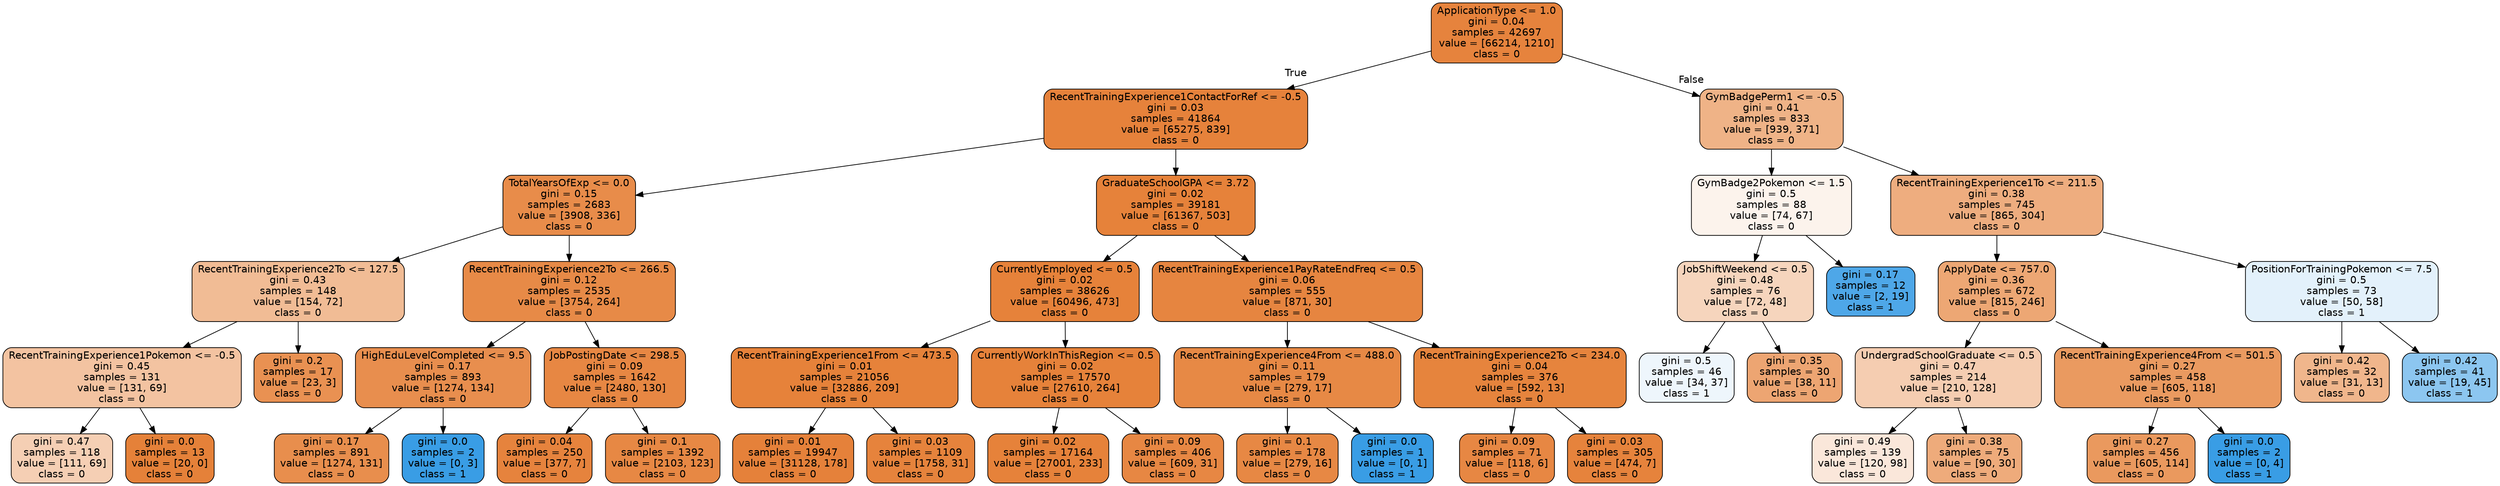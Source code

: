 digraph Tree {
node [shape=box, style="filled, rounded", color="black", fontname=helvetica] ;
edge [fontname=helvetica] ;
0 [label="ApplicationType <= 1.0\ngini = 0.04\nsamples = 42697\nvalue = [66214, 1210]\nclass = 0", fillcolor="#e58139fa"] ;
1 [label="RecentTrainingExperience1ContactForRef <= -0.5\ngini = 0.03\nsamples = 41864\nvalue = [65275, 839]\nclass = 0", fillcolor="#e58139fc"] ;
0 -> 1 [labeldistance=2.5, labelangle=45, headlabel="True"] ;
2 [label="TotalYearsOfExp <= 0.0\ngini = 0.15\nsamples = 2683\nvalue = [3908, 336]\nclass = 0", fillcolor="#e58139e9"] ;
1 -> 2 ;
3 [label="RecentTrainingExperience2To <= 127.5\ngini = 0.43\nsamples = 148\nvalue = [154, 72]\nclass = 0", fillcolor="#e5813988"] ;
2 -> 3 ;
4 [label="RecentTrainingExperience1Pokemon <= -0.5\ngini = 0.45\nsamples = 131\nvalue = [131, 69]\nclass = 0", fillcolor="#e5813979"] ;
3 -> 4 ;
5 [label="gini = 0.47\nsamples = 118\nvalue = [111, 69]\nclass = 0", fillcolor="#e5813960"] ;
4 -> 5 ;
6 [label="gini = 0.0\nsamples = 13\nvalue = [20, 0]\nclass = 0", fillcolor="#e58139ff"] ;
4 -> 6 ;
7 [label="gini = 0.2\nsamples = 17\nvalue = [23, 3]\nclass = 0", fillcolor="#e58139de"] ;
3 -> 7 ;
8 [label="RecentTrainingExperience2To <= 266.5\ngini = 0.12\nsamples = 2535\nvalue = [3754, 264]\nclass = 0", fillcolor="#e58139ed"] ;
2 -> 8 ;
9 [label="HighEduLevelCompleted <= 9.5\ngini = 0.17\nsamples = 893\nvalue = [1274, 134]\nclass = 0", fillcolor="#e58139e4"] ;
8 -> 9 ;
10 [label="gini = 0.17\nsamples = 891\nvalue = [1274, 131]\nclass = 0", fillcolor="#e58139e5"] ;
9 -> 10 ;
11 [label="gini = 0.0\nsamples = 2\nvalue = [0, 3]\nclass = 1", fillcolor="#399de5ff"] ;
9 -> 11 ;
12 [label="JobPostingDate <= 298.5\ngini = 0.09\nsamples = 1642\nvalue = [2480, 130]\nclass = 0", fillcolor="#e58139f2"] ;
8 -> 12 ;
13 [label="gini = 0.04\nsamples = 250\nvalue = [377, 7]\nclass = 0", fillcolor="#e58139fa"] ;
12 -> 13 ;
14 [label="gini = 0.1\nsamples = 1392\nvalue = [2103, 123]\nclass = 0", fillcolor="#e58139f0"] ;
12 -> 14 ;
15 [label="GraduateSchoolGPA <= 3.72\ngini = 0.02\nsamples = 39181\nvalue = [61367, 503]\nclass = 0", fillcolor="#e58139fd"] ;
1 -> 15 ;
16 [label="CurrentlyEmployed <= 0.5\ngini = 0.02\nsamples = 38626\nvalue = [60496, 473]\nclass = 0", fillcolor="#e58139fd"] ;
15 -> 16 ;
17 [label="RecentTrainingExperience1From <= 473.5\ngini = 0.01\nsamples = 21056\nvalue = [32886, 209]\nclass = 0", fillcolor="#e58139fd"] ;
16 -> 17 ;
18 [label="gini = 0.01\nsamples = 19947\nvalue = [31128, 178]\nclass = 0", fillcolor="#e58139fe"] ;
17 -> 18 ;
19 [label="gini = 0.03\nsamples = 1109\nvalue = [1758, 31]\nclass = 0", fillcolor="#e58139fb"] ;
17 -> 19 ;
20 [label="CurrentlyWorkInThisRegion <= 0.5\ngini = 0.02\nsamples = 17570\nvalue = [27610, 264]\nclass = 0", fillcolor="#e58139fd"] ;
16 -> 20 ;
21 [label="gini = 0.02\nsamples = 17164\nvalue = [27001, 233]\nclass = 0", fillcolor="#e58139fd"] ;
20 -> 21 ;
22 [label="gini = 0.09\nsamples = 406\nvalue = [609, 31]\nclass = 0", fillcolor="#e58139f2"] ;
20 -> 22 ;
23 [label="RecentTrainingExperience1PayRateEndFreq <= 0.5\ngini = 0.06\nsamples = 555\nvalue = [871, 30]\nclass = 0", fillcolor="#e58139f6"] ;
15 -> 23 ;
24 [label="RecentTrainingExperience4From <= 488.0\ngini = 0.11\nsamples = 179\nvalue = [279, 17]\nclass = 0", fillcolor="#e58139ef"] ;
23 -> 24 ;
25 [label="gini = 0.1\nsamples = 178\nvalue = [279, 16]\nclass = 0", fillcolor="#e58139f0"] ;
24 -> 25 ;
26 [label="gini = 0.0\nsamples = 1\nvalue = [0, 1]\nclass = 1", fillcolor="#399de5ff"] ;
24 -> 26 ;
27 [label="RecentTrainingExperience2To <= 234.0\ngini = 0.04\nsamples = 376\nvalue = [592, 13]\nclass = 0", fillcolor="#e58139f9"] ;
23 -> 27 ;
28 [label="gini = 0.09\nsamples = 71\nvalue = [118, 6]\nclass = 0", fillcolor="#e58139f2"] ;
27 -> 28 ;
29 [label="gini = 0.03\nsamples = 305\nvalue = [474, 7]\nclass = 0", fillcolor="#e58139fb"] ;
27 -> 29 ;
30 [label="GymBadgePerm1 <= -0.5\ngini = 0.41\nsamples = 833\nvalue = [939, 371]\nclass = 0", fillcolor="#e581399a"] ;
0 -> 30 [labeldistance=2.5, labelangle=-45, headlabel="False"] ;
31 [label="GymBadge2Pokemon <= 1.5\ngini = 0.5\nsamples = 88\nvalue = [74, 67]\nclass = 0", fillcolor="#e5813918"] ;
30 -> 31 ;
32 [label="JobShiftWeekend <= 0.5\ngini = 0.48\nsamples = 76\nvalue = [72, 48]\nclass = 0", fillcolor="#e5813955"] ;
31 -> 32 ;
33 [label="gini = 0.5\nsamples = 46\nvalue = [34, 37]\nclass = 1", fillcolor="#399de515"] ;
32 -> 33 ;
34 [label="gini = 0.35\nsamples = 30\nvalue = [38, 11]\nclass = 0", fillcolor="#e58139b5"] ;
32 -> 34 ;
35 [label="gini = 0.17\nsamples = 12\nvalue = [2, 19]\nclass = 1", fillcolor="#399de5e4"] ;
31 -> 35 ;
36 [label="RecentTrainingExperience1To <= 211.5\ngini = 0.38\nsamples = 745\nvalue = [865, 304]\nclass = 0", fillcolor="#e58139a5"] ;
30 -> 36 ;
37 [label="ApplyDate <= 757.0\ngini = 0.36\nsamples = 672\nvalue = [815, 246]\nclass = 0", fillcolor="#e58139b2"] ;
36 -> 37 ;
38 [label="UndergradSchoolGraduate <= 0.5\ngini = 0.47\nsamples = 214\nvalue = [210, 128]\nclass = 0", fillcolor="#e5813964"] ;
37 -> 38 ;
39 [label="gini = 0.49\nsamples = 139\nvalue = [120, 98]\nclass = 0", fillcolor="#e581392f"] ;
38 -> 39 ;
40 [label="gini = 0.38\nsamples = 75\nvalue = [90, 30]\nclass = 0", fillcolor="#e58139aa"] ;
38 -> 40 ;
41 [label="RecentTrainingExperience4From <= 501.5\ngini = 0.27\nsamples = 458\nvalue = [605, 118]\nclass = 0", fillcolor="#e58139cd"] ;
37 -> 41 ;
42 [label="gini = 0.27\nsamples = 456\nvalue = [605, 114]\nclass = 0", fillcolor="#e58139cf"] ;
41 -> 42 ;
43 [label="gini = 0.0\nsamples = 2\nvalue = [0, 4]\nclass = 1", fillcolor="#399de5ff"] ;
41 -> 43 ;
44 [label="PositionForTrainingPokemon <= 7.5\ngini = 0.5\nsamples = 73\nvalue = [50, 58]\nclass = 1", fillcolor="#399de523"] ;
36 -> 44 ;
45 [label="gini = 0.42\nsamples = 32\nvalue = [31, 13]\nclass = 0", fillcolor="#e5813994"] ;
44 -> 45 ;
46 [label="gini = 0.42\nsamples = 41\nvalue = [19, 45]\nclass = 1", fillcolor="#399de593"] ;
44 -> 46 ;
}